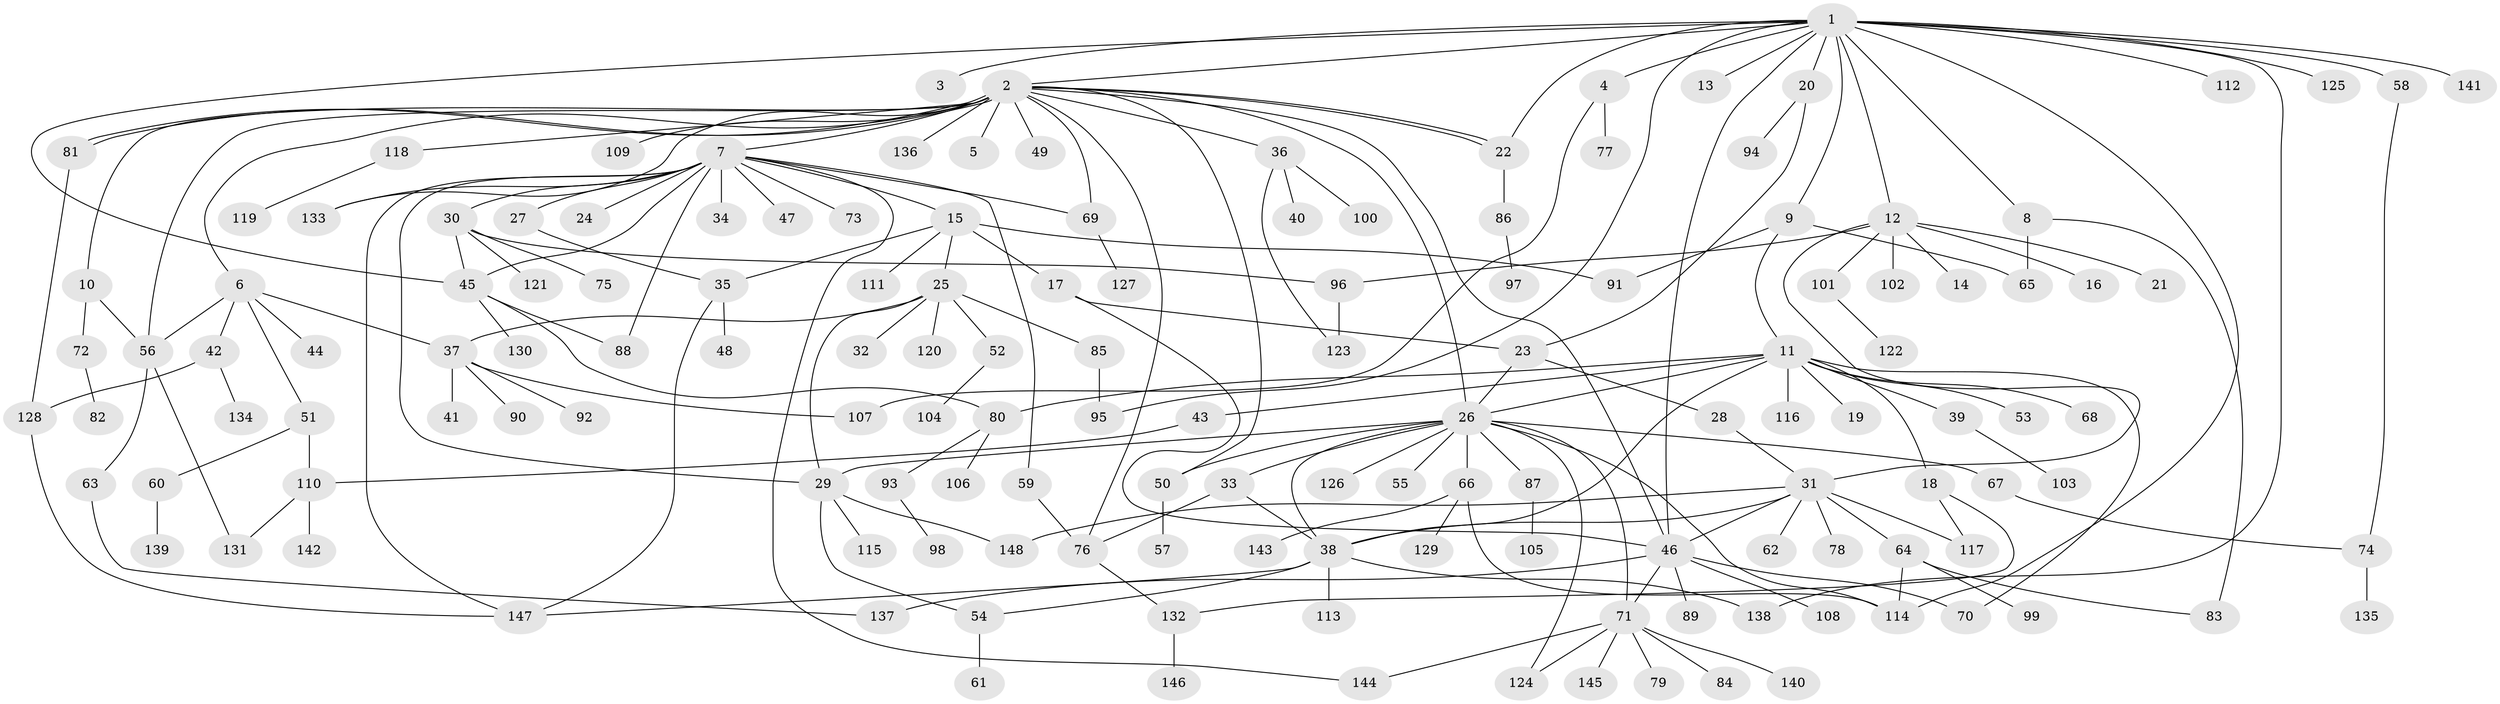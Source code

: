 // Generated by graph-tools (version 1.1) at 2025/25/03/09/25 03:25:56]
// undirected, 148 vertices, 202 edges
graph export_dot {
graph [start="1"]
  node [color=gray90,style=filled];
  1;
  2;
  3;
  4;
  5;
  6;
  7;
  8;
  9;
  10;
  11;
  12;
  13;
  14;
  15;
  16;
  17;
  18;
  19;
  20;
  21;
  22;
  23;
  24;
  25;
  26;
  27;
  28;
  29;
  30;
  31;
  32;
  33;
  34;
  35;
  36;
  37;
  38;
  39;
  40;
  41;
  42;
  43;
  44;
  45;
  46;
  47;
  48;
  49;
  50;
  51;
  52;
  53;
  54;
  55;
  56;
  57;
  58;
  59;
  60;
  61;
  62;
  63;
  64;
  65;
  66;
  67;
  68;
  69;
  70;
  71;
  72;
  73;
  74;
  75;
  76;
  77;
  78;
  79;
  80;
  81;
  82;
  83;
  84;
  85;
  86;
  87;
  88;
  89;
  90;
  91;
  92;
  93;
  94;
  95;
  96;
  97;
  98;
  99;
  100;
  101;
  102;
  103;
  104;
  105;
  106;
  107;
  108;
  109;
  110;
  111;
  112;
  113;
  114;
  115;
  116;
  117;
  118;
  119;
  120;
  121;
  122;
  123;
  124;
  125;
  126;
  127;
  128;
  129;
  130;
  131;
  132;
  133;
  134;
  135;
  136;
  137;
  138;
  139;
  140;
  141;
  142;
  143;
  144;
  145;
  146;
  147;
  148;
  1 -- 2;
  1 -- 3;
  1 -- 4;
  1 -- 8;
  1 -- 9;
  1 -- 12;
  1 -- 13;
  1 -- 20;
  1 -- 22;
  1 -- 45;
  1 -- 46;
  1 -- 58;
  1 -- 95;
  1 -- 112;
  1 -- 114;
  1 -- 125;
  1 -- 138;
  1 -- 141;
  2 -- 5;
  2 -- 6;
  2 -- 7;
  2 -- 10;
  2 -- 22;
  2 -- 22;
  2 -- 26;
  2 -- 36;
  2 -- 46;
  2 -- 49;
  2 -- 50;
  2 -- 56;
  2 -- 69;
  2 -- 76;
  2 -- 81;
  2 -- 81;
  2 -- 109;
  2 -- 118;
  2 -- 133;
  2 -- 136;
  4 -- 77;
  4 -- 107;
  6 -- 37;
  6 -- 42;
  6 -- 44;
  6 -- 51;
  6 -- 56;
  7 -- 15;
  7 -- 24;
  7 -- 27;
  7 -- 29;
  7 -- 30;
  7 -- 34;
  7 -- 45;
  7 -- 47;
  7 -- 59;
  7 -- 69;
  7 -- 73;
  7 -- 88;
  7 -- 133;
  7 -- 144;
  7 -- 147;
  8 -- 65;
  8 -- 83;
  9 -- 11;
  9 -- 65;
  9 -- 91;
  10 -- 56;
  10 -- 72;
  11 -- 18;
  11 -- 19;
  11 -- 26;
  11 -- 38;
  11 -- 39;
  11 -- 43;
  11 -- 53;
  11 -- 68;
  11 -- 70;
  11 -- 80;
  11 -- 116;
  12 -- 14;
  12 -- 16;
  12 -- 21;
  12 -- 31;
  12 -- 96;
  12 -- 101;
  12 -- 102;
  15 -- 17;
  15 -- 25;
  15 -- 35;
  15 -- 91;
  15 -- 111;
  17 -- 23;
  17 -- 46;
  18 -- 117;
  18 -- 132;
  20 -- 23;
  20 -- 94;
  22 -- 86;
  23 -- 26;
  23 -- 28;
  25 -- 29;
  25 -- 32;
  25 -- 37;
  25 -- 52;
  25 -- 85;
  25 -- 120;
  26 -- 29;
  26 -- 33;
  26 -- 38;
  26 -- 50;
  26 -- 55;
  26 -- 66;
  26 -- 67;
  26 -- 71;
  26 -- 87;
  26 -- 114;
  26 -- 124;
  26 -- 126;
  27 -- 35;
  28 -- 31;
  29 -- 54;
  29 -- 115;
  29 -- 148;
  30 -- 45;
  30 -- 75;
  30 -- 96;
  30 -- 121;
  31 -- 38;
  31 -- 46;
  31 -- 62;
  31 -- 64;
  31 -- 78;
  31 -- 117;
  31 -- 148;
  33 -- 38;
  33 -- 76;
  35 -- 48;
  35 -- 147;
  36 -- 40;
  36 -- 100;
  36 -- 123;
  37 -- 41;
  37 -- 90;
  37 -- 92;
  37 -- 107;
  38 -- 54;
  38 -- 113;
  38 -- 138;
  38 -- 147;
  39 -- 103;
  42 -- 128;
  42 -- 134;
  43 -- 110;
  45 -- 80;
  45 -- 88;
  45 -- 130;
  46 -- 70;
  46 -- 71;
  46 -- 89;
  46 -- 108;
  46 -- 137;
  50 -- 57;
  51 -- 60;
  51 -- 110;
  52 -- 104;
  54 -- 61;
  56 -- 63;
  56 -- 131;
  58 -- 74;
  59 -- 76;
  60 -- 139;
  63 -- 137;
  64 -- 83;
  64 -- 99;
  64 -- 114;
  66 -- 114;
  66 -- 129;
  66 -- 143;
  67 -- 74;
  69 -- 127;
  71 -- 79;
  71 -- 84;
  71 -- 124;
  71 -- 140;
  71 -- 144;
  71 -- 145;
  72 -- 82;
  74 -- 135;
  76 -- 132;
  80 -- 93;
  80 -- 106;
  81 -- 128;
  85 -- 95;
  86 -- 97;
  87 -- 105;
  93 -- 98;
  96 -- 123;
  101 -- 122;
  110 -- 131;
  110 -- 142;
  118 -- 119;
  128 -- 147;
  132 -- 146;
}
